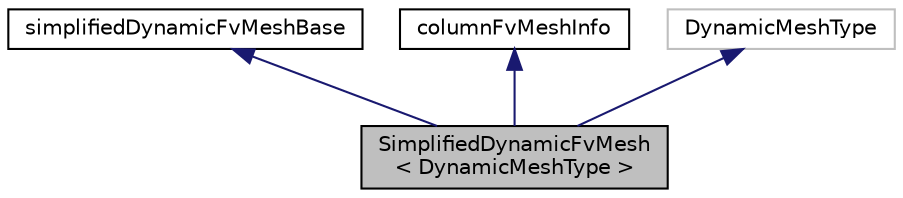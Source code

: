 digraph "SimplifiedDynamicFvMesh&lt; DynamicMeshType &gt;"
{
  bgcolor="transparent";
  edge [fontname="Helvetica",fontsize="10",labelfontname="Helvetica",labelfontsize="10"];
  node [fontname="Helvetica",fontsize="10",shape=record];
  Node1 [label="SimplifiedDynamicFvMesh\l\< DynamicMeshType \>",height=0.2,width=0.4,color="black", fillcolor="grey75", style="filled" fontcolor="black"];
  Node2 -> Node1 [dir="back",color="midnightblue",fontsize="10",style="solid",fontname="Helvetica"];
  Node2 [label="simplifiedDynamicFvMeshBase",height=0.2,width=0.4,color="black",URL="$classFoam_1_1simplifiedMeshes_1_1simplifiedDynamicFvMeshBase.html"];
  Node3 -> Node1 [dir="back",color="midnightblue",fontsize="10",style="solid",fontname="Helvetica"];
  Node3 [label="columnFvMeshInfo",height=0.2,width=0.4,color="black",URL="$classFoam_1_1simplifiedMeshes_1_1columnFvMeshInfo.html"];
  Node4 -> Node1 [dir="back",color="midnightblue",fontsize="10",style="solid",fontname="Helvetica"];
  Node4 [label="DynamicMeshType",height=0.2,width=0.4,color="grey75"];
}
